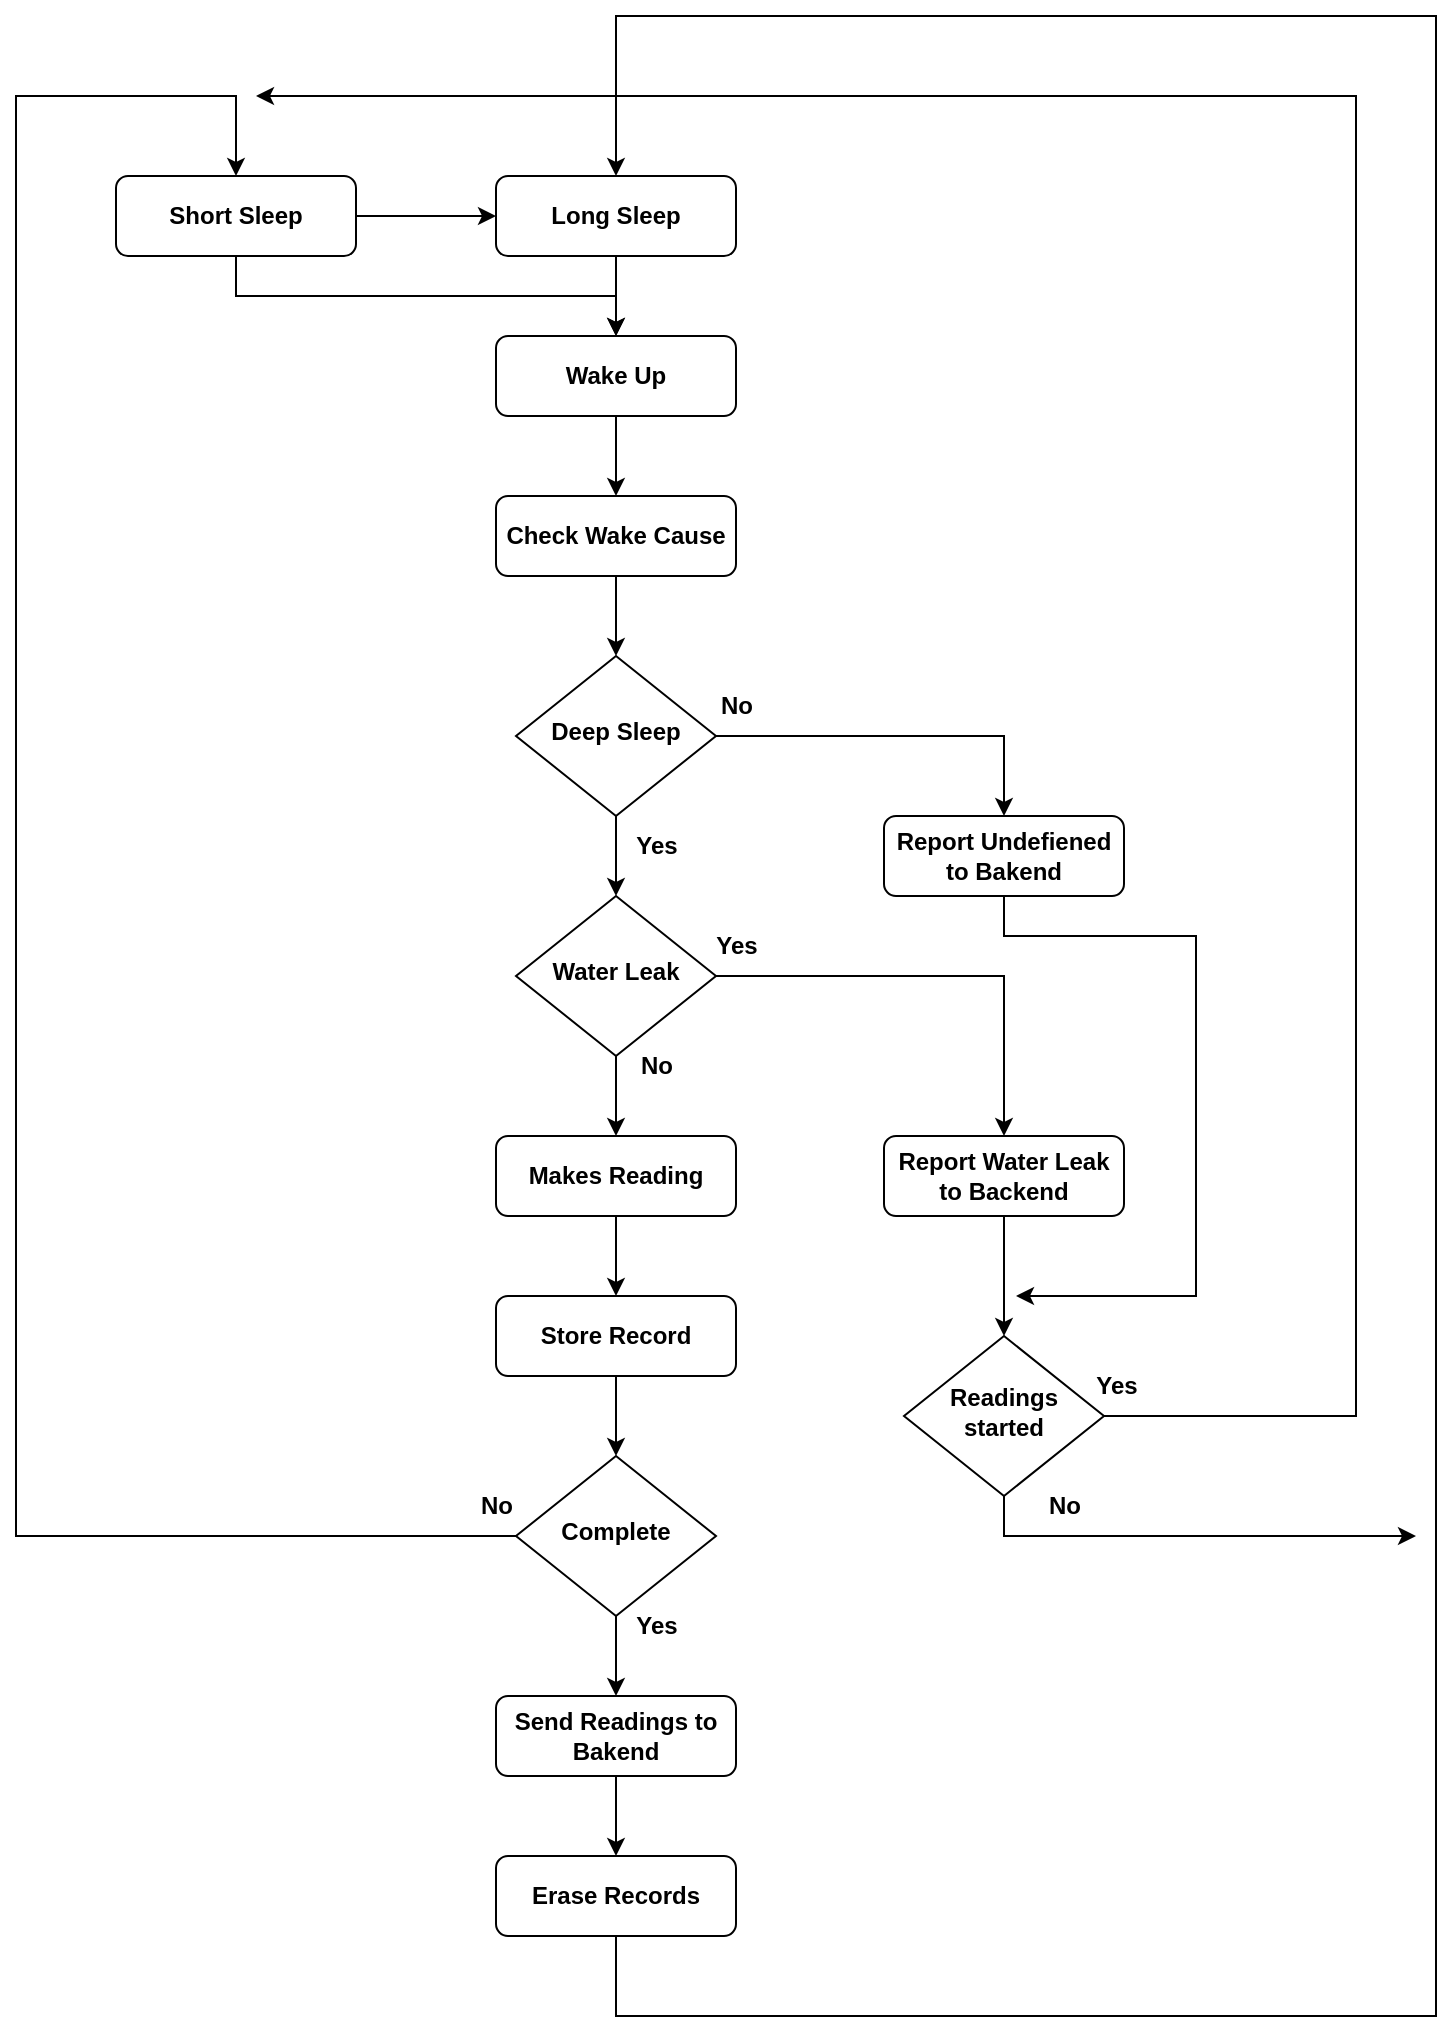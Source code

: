 <mxfile version="21.2.8" type="device">
  <diagram id="C5RBs43oDa-KdzZeNtuy" name="Page-1">
    <mxGraphModel dx="2140" dy="1945" grid="1" gridSize="10" guides="1" tooltips="1" connect="1" arrows="1" fold="1" page="1" pageScale="1" pageWidth="827" pageHeight="1169" math="0" shadow="0">
      <root>
        <mxCell id="WIyWlLk6GJQsqaUBKTNV-0" />
        <mxCell id="WIyWlLk6GJQsqaUBKTNV-1" parent="WIyWlLk6GJQsqaUBKTNV-0" />
        <mxCell id="H0204pPaUZqmbtJ3FAVp-44" style="edgeStyle=orthogonalEdgeStyle;rounded=0;orthogonalLoop=1;jettySize=auto;html=1;fontStyle=1" parent="WIyWlLk6GJQsqaUBKTNV-1" source="WIyWlLk6GJQsqaUBKTNV-3" target="H0204pPaUZqmbtJ3FAVp-43" edge="1">
          <mxGeometry relative="1" as="geometry" />
        </mxCell>
        <mxCell id="WIyWlLk6GJQsqaUBKTNV-3" value="Wake Up" style="rounded=1;whiteSpace=wrap;html=1;fontSize=12;glass=0;strokeWidth=1;shadow=0;fontStyle=1" parent="WIyWlLk6GJQsqaUBKTNV-1" vertex="1">
          <mxGeometry x="180" y="-320" width="120" height="40" as="geometry" />
        </mxCell>
        <mxCell id="H0204pPaUZqmbtJ3FAVp-92" style="edgeStyle=orthogonalEdgeStyle;rounded=0;orthogonalLoop=1;jettySize=auto;html=1;fontStyle=1" parent="WIyWlLk6GJQsqaUBKTNV-1" source="WIyWlLk6GJQsqaUBKTNV-7" target="H0204pPaUZqmbtJ3FAVp-37" edge="1">
          <mxGeometry relative="1" as="geometry">
            <mxPoint x="250" y="190" as="targetPoint" />
          </mxGeometry>
        </mxCell>
        <mxCell id="WIyWlLk6GJQsqaUBKTNV-7" value="Makes Reading" style="rounded=1;whiteSpace=wrap;html=1;fontSize=12;glass=0;strokeWidth=1;shadow=0;fontStyle=1" parent="WIyWlLk6GJQsqaUBKTNV-1" vertex="1">
          <mxGeometry x="180" y="80" width="120" height="40" as="geometry" />
        </mxCell>
        <mxCell id="H0204pPaUZqmbtJ3FAVp-10" style="edgeStyle=orthogonalEdgeStyle;rounded=0;orthogonalLoop=1;jettySize=auto;html=1;fontStyle=1" parent="WIyWlLk6GJQsqaUBKTNV-1" source="H0204pPaUZqmbtJ3FAVp-9" target="WIyWlLk6GJQsqaUBKTNV-3" edge="1">
          <mxGeometry relative="1" as="geometry" />
        </mxCell>
        <mxCell id="H0204pPaUZqmbtJ3FAVp-9" value="Long Sleep" style="rounded=1;whiteSpace=wrap;html=1;fontSize=12;glass=0;strokeWidth=1;shadow=0;fontStyle=1" parent="WIyWlLk6GJQsqaUBKTNV-1" vertex="1">
          <mxGeometry x="180" y="-400" width="120" height="40" as="geometry" />
        </mxCell>
        <mxCell id="H0204pPaUZqmbtJ3FAVp-21" style="edgeStyle=orthogonalEdgeStyle;rounded=0;orthogonalLoop=1;jettySize=auto;html=1;exitX=0.5;exitY=1;exitDx=0;exitDy=0;entryX=0.5;entryY=0;entryDx=0;entryDy=0;fontStyle=1" parent="WIyWlLk6GJQsqaUBKTNV-1" source="H0204pPaUZqmbtJ3FAVp-79" target="H0204pPaUZqmbtJ3FAVp-9" edge="1">
          <mxGeometry relative="1" as="geometry">
            <Array as="points">
              <mxPoint x="240" y="520" />
              <mxPoint x="650" y="520" />
              <mxPoint x="650" y="-480" />
              <mxPoint x="240" y="-480" />
            </Array>
          </mxGeometry>
        </mxCell>
        <mxCell id="H0204pPaUZqmbtJ3FAVp-24" style="edgeStyle=orthogonalEdgeStyle;rounded=0;orthogonalLoop=1;jettySize=auto;html=1;entryX=0.5;entryY=0;entryDx=0;entryDy=0;fontStyle=1" parent="WIyWlLk6GJQsqaUBKTNV-1" source="H0204pPaUZqmbtJ3FAVp-19" target="H0204pPaUZqmbtJ3FAVp-23" edge="1">
          <mxGeometry relative="1" as="geometry" />
        </mxCell>
        <mxCell id="H0204pPaUZqmbtJ3FAVp-27" style="edgeStyle=orthogonalEdgeStyle;rounded=0;orthogonalLoop=1;jettySize=auto;html=1;entryX=0.5;entryY=0;entryDx=0;entryDy=0;exitX=0;exitY=0.5;exitDx=0;exitDy=0;fontStyle=1" parent="WIyWlLk6GJQsqaUBKTNV-1" source="H0204pPaUZqmbtJ3FAVp-19" target="H0204pPaUZqmbtJ3FAVp-26" edge="1">
          <mxGeometry relative="1" as="geometry">
            <Array as="points">
              <mxPoint x="-60" y="280" />
              <mxPoint x="-60" y="-440" />
              <mxPoint x="50" y="-440" />
            </Array>
          </mxGeometry>
        </mxCell>
        <mxCell id="H0204pPaUZqmbtJ3FAVp-19" value="Complete" style="rhombus;whiteSpace=wrap;html=1;shadow=0;fontFamily=Helvetica;fontSize=12;align=center;strokeWidth=1;spacing=6;spacingTop=-4;fontStyle=1" parent="WIyWlLk6GJQsqaUBKTNV-1" vertex="1">
          <mxGeometry x="190" y="240" width="100" height="80" as="geometry" />
        </mxCell>
        <mxCell id="H0204pPaUZqmbtJ3FAVp-22" value="Yes" style="text;html=1;align=center;verticalAlign=middle;resizable=0;points=[];autosize=1;strokeColor=none;fillColor=none;fontStyle=1" parent="WIyWlLk6GJQsqaUBKTNV-1" vertex="1">
          <mxGeometry x="240" y="310" width="40" height="30" as="geometry" />
        </mxCell>
        <mxCell id="H0204pPaUZqmbtJ3FAVp-80" style="edgeStyle=orthogonalEdgeStyle;rounded=0;orthogonalLoop=1;jettySize=auto;html=1;fontStyle=1" parent="WIyWlLk6GJQsqaUBKTNV-1" source="H0204pPaUZqmbtJ3FAVp-23" target="H0204pPaUZqmbtJ3FAVp-79" edge="1">
          <mxGeometry relative="1" as="geometry" />
        </mxCell>
        <mxCell id="H0204pPaUZqmbtJ3FAVp-23" value="Send Readings to Bakend" style="rounded=1;whiteSpace=wrap;html=1;fontSize=12;glass=0;strokeWidth=1;shadow=0;fontStyle=1" parent="WIyWlLk6GJQsqaUBKTNV-1" vertex="1">
          <mxGeometry x="180" y="360" width="120" height="40" as="geometry" />
        </mxCell>
        <mxCell id="H0204pPaUZqmbtJ3FAVp-29" style="edgeStyle=orthogonalEdgeStyle;rounded=0;orthogonalLoop=1;jettySize=auto;html=1;entryX=0.5;entryY=0;entryDx=0;entryDy=0;fontStyle=1" parent="WIyWlLk6GJQsqaUBKTNV-1" source="H0204pPaUZqmbtJ3FAVp-26" target="WIyWlLk6GJQsqaUBKTNV-3" edge="1">
          <mxGeometry relative="1" as="geometry">
            <Array as="points">
              <mxPoint x="50" y="-340" />
              <mxPoint x="240" y="-340" />
            </Array>
          </mxGeometry>
        </mxCell>
        <mxCell id="H0204pPaUZqmbtJ3FAVp-72" value="" style="edgeStyle=orthogonalEdgeStyle;rounded=0;orthogonalLoop=1;jettySize=auto;html=1;fontStyle=1" parent="WIyWlLk6GJQsqaUBKTNV-1" source="H0204pPaUZqmbtJ3FAVp-26" target="H0204pPaUZqmbtJ3FAVp-9" edge="1">
          <mxGeometry relative="1" as="geometry" />
        </mxCell>
        <mxCell id="H0204pPaUZqmbtJ3FAVp-26" value="Short Sleep" style="rounded=1;whiteSpace=wrap;html=1;fontSize=12;glass=0;strokeWidth=1;shadow=0;fontStyle=1" parent="WIyWlLk6GJQsqaUBKTNV-1" vertex="1">
          <mxGeometry x="-10" y="-400" width="120" height="40" as="geometry" />
        </mxCell>
        <mxCell id="H0204pPaUZqmbtJ3FAVp-28" value="No" style="text;html=1;align=center;verticalAlign=middle;resizable=0;points=[];autosize=1;strokeColor=none;fillColor=none;fontStyle=1" parent="WIyWlLk6GJQsqaUBKTNV-1" vertex="1">
          <mxGeometry x="160" y="250" width="40" height="30" as="geometry" />
        </mxCell>
        <mxCell id="H0204pPaUZqmbtJ3FAVp-40" style="edgeStyle=orthogonalEdgeStyle;rounded=0;orthogonalLoop=1;jettySize=auto;html=1;fontStyle=1" parent="WIyWlLk6GJQsqaUBKTNV-1" source="H0204pPaUZqmbtJ3FAVp-37" target="H0204pPaUZqmbtJ3FAVp-19" edge="1">
          <mxGeometry relative="1" as="geometry" />
        </mxCell>
        <mxCell id="H0204pPaUZqmbtJ3FAVp-37" value="Store Record" style="rounded=1;whiteSpace=wrap;html=1;fontSize=12;glass=0;strokeWidth=1;shadow=0;fontStyle=1" parent="WIyWlLk6GJQsqaUBKTNV-1" vertex="1">
          <mxGeometry x="180" y="160" width="120" height="40" as="geometry" />
        </mxCell>
        <mxCell id="H0204pPaUZqmbtJ3FAVp-71" style="edgeStyle=orthogonalEdgeStyle;rounded=0;orthogonalLoop=1;jettySize=auto;html=1;fontStyle=1" parent="WIyWlLk6GJQsqaUBKTNV-1" source="H0204pPaUZqmbtJ3FAVp-43" target="H0204pPaUZqmbtJ3FAVp-70" edge="1">
          <mxGeometry relative="1" as="geometry" />
        </mxCell>
        <mxCell id="H0204pPaUZqmbtJ3FAVp-43" value="Check Wake Cause" style="rounded=1;whiteSpace=wrap;html=1;fontSize=12;glass=0;strokeWidth=1;shadow=0;fontStyle=1" parent="WIyWlLk6GJQsqaUBKTNV-1" vertex="1">
          <mxGeometry x="180" y="-240" width="120" height="40" as="geometry" />
        </mxCell>
        <mxCell id="H0204pPaUZqmbtJ3FAVp-49" style="edgeStyle=orthogonalEdgeStyle;rounded=0;orthogonalLoop=1;jettySize=auto;html=1;entryX=0.5;entryY=0;entryDx=0;entryDy=0;fontStyle=1" parent="WIyWlLk6GJQsqaUBKTNV-1" source="H0204pPaUZqmbtJ3FAVp-45" target="H0204pPaUZqmbtJ3FAVp-48" edge="1">
          <mxGeometry relative="1" as="geometry" />
        </mxCell>
        <mxCell id="H0204pPaUZqmbtJ3FAVp-53" style="edgeStyle=orthogonalEdgeStyle;rounded=0;orthogonalLoop=1;jettySize=auto;html=1;fontStyle=1" parent="WIyWlLk6GJQsqaUBKTNV-1" source="H0204pPaUZqmbtJ3FAVp-45" target="WIyWlLk6GJQsqaUBKTNV-7" edge="1">
          <mxGeometry relative="1" as="geometry" />
        </mxCell>
        <mxCell id="H0204pPaUZqmbtJ3FAVp-45" value="Water Leak" style="rhombus;whiteSpace=wrap;html=1;shadow=0;fontFamily=Helvetica;fontSize=12;align=center;strokeWidth=1;spacing=6;spacingTop=-4;fontStyle=1" parent="WIyWlLk6GJQsqaUBKTNV-1" vertex="1">
          <mxGeometry x="190" y="-40" width="100" height="80" as="geometry" />
        </mxCell>
        <mxCell id="H0204pPaUZqmbtJ3FAVp-57" style="edgeStyle=orthogonalEdgeStyle;rounded=0;orthogonalLoop=1;jettySize=auto;html=1;fontStyle=1" parent="WIyWlLk6GJQsqaUBKTNV-1" source="H0204pPaUZqmbtJ3FAVp-48" target="H0204pPaUZqmbtJ3FAVp-56" edge="1">
          <mxGeometry relative="1" as="geometry" />
        </mxCell>
        <mxCell id="H0204pPaUZqmbtJ3FAVp-48" value="Report Water Leak to Backend" style="rounded=1;whiteSpace=wrap;html=1;fontSize=12;glass=0;strokeWidth=1;shadow=0;fontStyle=1" parent="WIyWlLk6GJQsqaUBKTNV-1" vertex="1">
          <mxGeometry x="374" y="80" width="120" height="40" as="geometry" />
        </mxCell>
        <mxCell id="H0204pPaUZqmbtJ3FAVp-51" value="Yes" style="text;html=1;align=center;verticalAlign=middle;resizable=0;points=[];autosize=1;strokeColor=none;fillColor=none;fontStyle=1" parent="WIyWlLk6GJQsqaUBKTNV-1" vertex="1">
          <mxGeometry x="280" y="-30" width="40" height="30" as="geometry" />
        </mxCell>
        <mxCell id="H0204pPaUZqmbtJ3FAVp-52" value="No" style="text;html=1;align=center;verticalAlign=middle;resizable=0;points=[];autosize=1;strokeColor=none;fillColor=none;fontStyle=1" parent="WIyWlLk6GJQsqaUBKTNV-1" vertex="1">
          <mxGeometry x="240" y="30" width="40" height="30" as="geometry" />
        </mxCell>
        <mxCell id="H0204pPaUZqmbtJ3FAVp-58" style="edgeStyle=orthogonalEdgeStyle;rounded=0;orthogonalLoop=1;jettySize=auto;html=1;fontStyle=1" parent="WIyWlLk6GJQsqaUBKTNV-1" source="H0204pPaUZqmbtJ3FAVp-56" edge="1">
          <mxGeometry relative="1" as="geometry">
            <mxPoint x="60" y="-440" as="targetPoint" />
            <Array as="points">
              <mxPoint x="610" y="220" />
              <mxPoint x="610" y="-440" />
              <mxPoint x="60" y="-440" />
            </Array>
          </mxGeometry>
        </mxCell>
        <mxCell id="H0204pPaUZqmbtJ3FAVp-62" style="edgeStyle=orthogonalEdgeStyle;rounded=0;orthogonalLoop=1;jettySize=auto;html=1;fontStyle=1;exitX=0.5;exitY=1;exitDx=0;exitDy=0;" parent="WIyWlLk6GJQsqaUBKTNV-1" source="H0204pPaUZqmbtJ3FAVp-56" edge="1">
          <mxGeometry relative="1" as="geometry">
            <mxPoint x="640" y="280" as="targetPoint" />
            <Array as="points">
              <mxPoint x="434" y="280" />
            </Array>
          </mxGeometry>
        </mxCell>
        <mxCell id="H0204pPaUZqmbtJ3FAVp-56" value="Readings started" style="rhombus;whiteSpace=wrap;html=1;shadow=0;fontFamily=Helvetica;fontSize=12;align=center;strokeWidth=1;spacing=6;spacingTop=-4;fontStyle=1" parent="WIyWlLk6GJQsqaUBKTNV-1" vertex="1">
          <mxGeometry x="384" y="180" width="100" height="80" as="geometry" />
        </mxCell>
        <mxCell id="H0204pPaUZqmbtJ3FAVp-59" value="Yes" style="text;html=1;align=center;verticalAlign=middle;resizable=0;points=[];autosize=1;strokeColor=none;fillColor=none;fontStyle=1" parent="WIyWlLk6GJQsqaUBKTNV-1" vertex="1">
          <mxGeometry x="470" y="190" width="40" height="30" as="geometry" />
        </mxCell>
        <mxCell id="H0204pPaUZqmbtJ3FAVp-60" value="No" style="text;html=1;align=center;verticalAlign=middle;resizable=0;points=[];autosize=1;strokeColor=none;fillColor=none;fontStyle=1" parent="WIyWlLk6GJQsqaUBKTNV-1" vertex="1">
          <mxGeometry x="444" y="250" width="40" height="30" as="geometry" />
        </mxCell>
        <mxCell id="H0204pPaUZqmbtJ3FAVp-74" style="edgeStyle=orthogonalEdgeStyle;rounded=0;orthogonalLoop=1;jettySize=auto;html=1;entryX=0.5;entryY=0;entryDx=0;entryDy=0;fontStyle=1" parent="WIyWlLk6GJQsqaUBKTNV-1" source="H0204pPaUZqmbtJ3FAVp-70" target="H0204pPaUZqmbtJ3FAVp-73" edge="1">
          <mxGeometry relative="1" as="geometry" />
        </mxCell>
        <mxCell id="H0204pPaUZqmbtJ3FAVp-76" style="edgeStyle=orthogonalEdgeStyle;rounded=0;orthogonalLoop=1;jettySize=auto;html=1;entryX=0.5;entryY=0;entryDx=0;entryDy=0;fontStyle=1" parent="WIyWlLk6GJQsqaUBKTNV-1" source="H0204pPaUZqmbtJ3FAVp-70" target="H0204pPaUZqmbtJ3FAVp-45" edge="1">
          <mxGeometry relative="1" as="geometry" />
        </mxCell>
        <mxCell id="H0204pPaUZqmbtJ3FAVp-70" value="Deep Sleep" style="rhombus;whiteSpace=wrap;html=1;shadow=0;fontFamily=Helvetica;fontSize=12;align=center;strokeWidth=1;spacing=6;spacingTop=-4;fontStyle=1" parent="WIyWlLk6GJQsqaUBKTNV-1" vertex="1">
          <mxGeometry x="190" y="-160" width="100" height="80" as="geometry" />
        </mxCell>
        <mxCell id="H0204pPaUZqmbtJ3FAVp-106" style="edgeStyle=orthogonalEdgeStyle;rounded=0;orthogonalLoop=1;jettySize=auto;html=1;exitX=0.5;exitY=1;exitDx=0;exitDy=0;" parent="WIyWlLk6GJQsqaUBKTNV-1" source="H0204pPaUZqmbtJ3FAVp-73" edge="1">
          <mxGeometry relative="1" as="geometry">
            <mxPoint x="440" y="160" as="targetPoint" />
            <Array as="points">
              <mxPoint x="434" y="-20" />
              <mxPoint x="530" y="-20" />
              <mxPoint x="530" y="160" />
            </Array>
          </mxGeometry>
        </mxCell>
        <mxCell id="H0204pPaUZqmbtJ3FAVp-73" value="Report Undefiened to Bakend" style="rounded=1;whiteSpace=wrap;html=1;fontSize=12;glass=0;strokeWidth=1;shadow=0;fontStyle=1" parent="WIyWlLk6GJQsqaUBKTNV-1" vertex="1">
          <mxGeometry x="374" y="-80" width="120" height="40" as="geometry" />
        </mxCell>
        <mxCell id="H0204pPaUZqmbtJ3FAVp-77" value="No" style="text;html=1;align=center;verticalAlign=middle;resizable=0;points=[];autosize=1;strokeColor=none;fillColor=none;fontStyle=1" parent="WIyWlLk6GJQsqaUBKTNV-1" vertex="1">
          <mxGeometry x="280" y="-150" width="40" height="30" as="geometry" />
        </mxCell>
        <mxCell id="H0204pPaUZqmbtJ3FAVp-78" value="Yes" style="text;html=1;align=center;verticalAlign=middle;resizable=0;points=[];autosize=1;strokeColor=none;fillColor=none;fontStyle=1" parent="WIyWlLk6GJQsqaUBKTNV-1" vertex="1">
          <mxGeometry x="240" y="-80" width="40" height="30" as="geometry" />
        </mxCell>
        <mxCell id="H0204pPaUZqmbtJ3FAVp-79" value="Erase Records" style="rounded=1;whiteSpace=wrap;html=1;fontSize=12;glass=0;strokeWidth=1;shadow=0;fontStyle=1" parent="WIyWlLk6GJQsqaUBKTNV-1" vertex="1">
          <mxGeometry x="180" y="440" width="120" height="40" as="geometry" />
        </mxCell>
      </root>
    </mxGraphModel>
  </diagram>
</mxfile>
